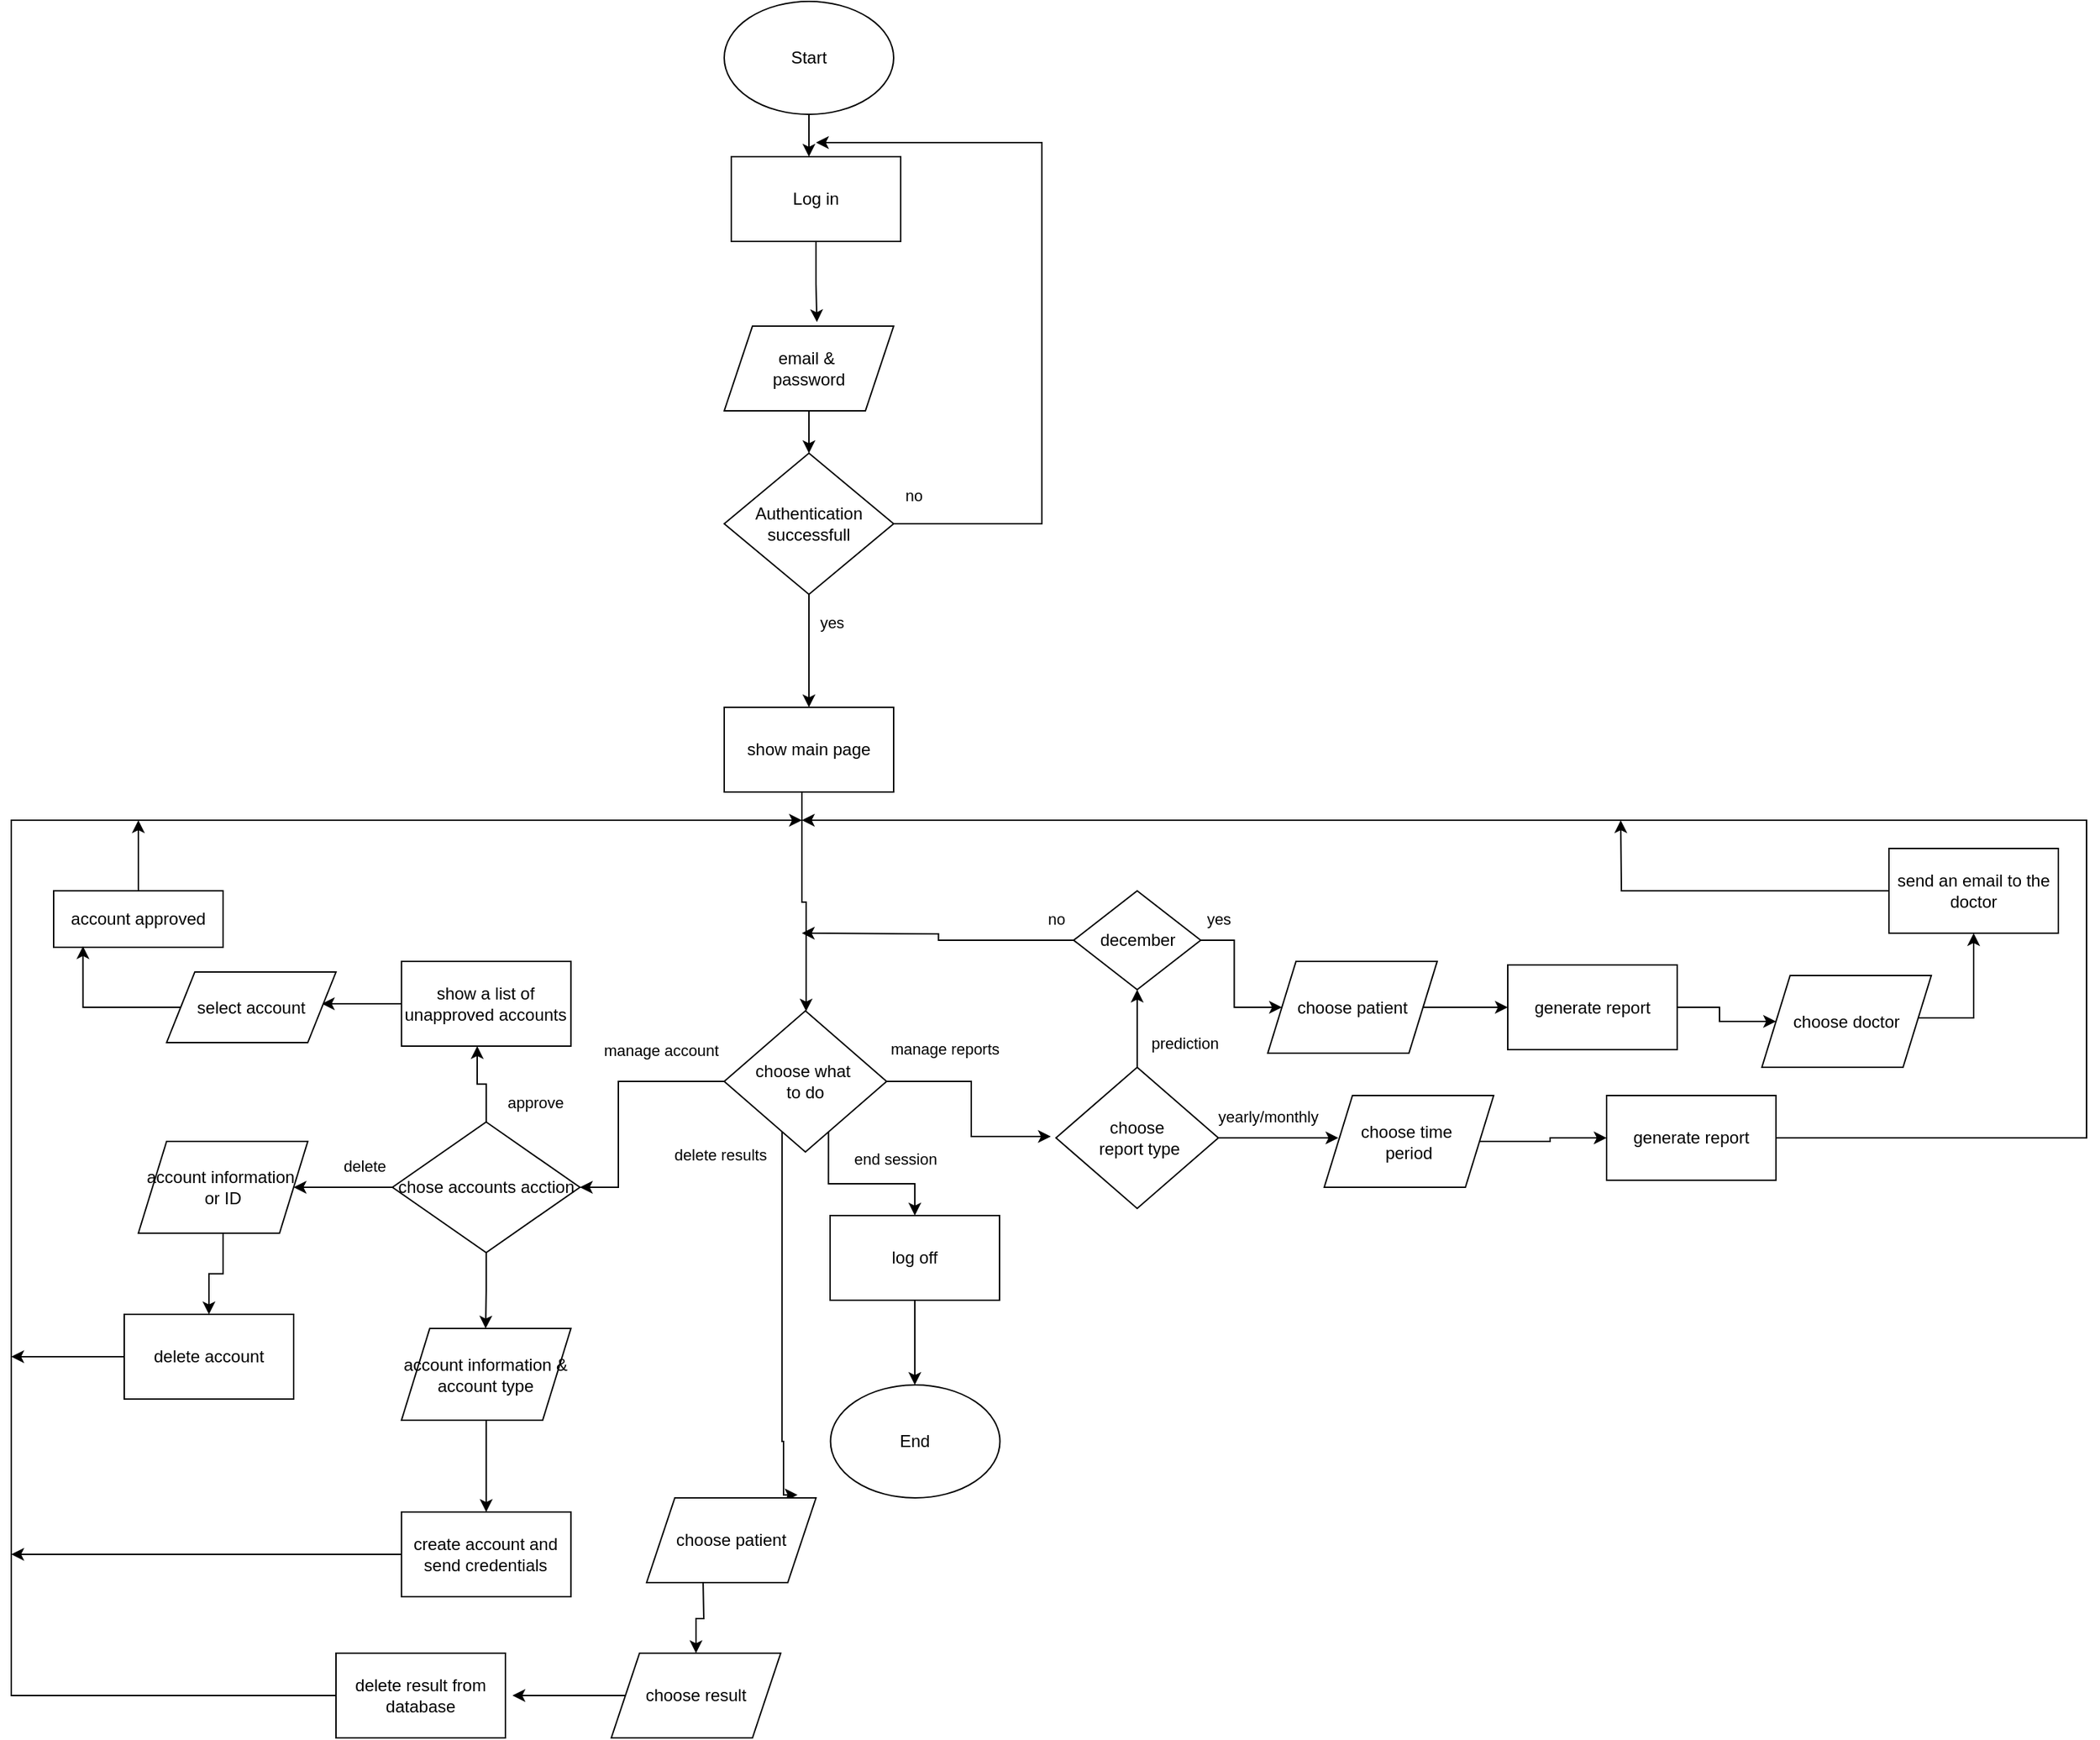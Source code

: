 <mxfile version="24.7.16">
  <diagram name="Page-1" id="bmq7K15Yt_cIyKfnH5da">
    <mxGraphModel dx="2624" dy="1080" grid="1" gridSize="10" guides="1" tooltips="1" connect="1" arrows="1" fold="1" page="1" pageScale="1" pageWidth="850" pageHeight="1100" math="0" shadow="0">
      <root>
        <mxCell id="0" />
        <mxCell id="1" parent="0" />
        <mxCell id="ia_GmnqNmGPdR_kUSbma-16" style="edgeStyle=orthogonalEdgeStyle;rounded=0;orthogonalLoop=1;jettySize=auto;html=1;entryX=0.5;entryY=0;entryDx=0;entryDy=0;" parent="1" source="ia_GmnqNmGPdR_kUSbma-9" edge="1">
          <mxGeometry relative="1" as="geometry">
            <mxPoint x="445" y="130" as="targetPoint" />
          </mxGeometry>
        </mxCell>
        <mxCell id="ia_GmnqNmGPdR_kUSbma-9" value="Start" style="ellipse;whiteSpace=wrap;html=1;" parent="1" vertex="1">
          <mxGeometry x="385" y="20" width="120" height="80" as="geometry" />
        </mxCell>
        <mxCell id="ia_GmnqNmGPdR_kUSbma-10" value="End" style="ellipse;whiteSpace=wrap;html=1;" parent="1" vertex="1">
          <mxGeometry x="460.29" y="1000" width="120" height="80" as="geometry" />
        </mxCell>
        <mxCell id="ia_GmnqNmGPdR_kUSbma-26" style="edgeStyle=orthogonalEdgeStyle;rounded=0;orthogonalLoop=1;jettySize=auto;html=1;entryX=0.547;entryY=-0.047;entryDx=0;entryDy=0;entryPerimeter=0;" parent="1" source="ia_GmnqNmGPdR_kUSbma-17" edge="1" target="ia_GmnqNmGPdR_kUSbma-33">
          <mxGeometry relative="1" as="geometry">
            <mxPoint x="630" y="280" as="targetPoint" />
          </mxGeometry>
        </mxCell>
        <mxCell id="ia_GmnqNmGPdR_kUSbma-17" value="Log in" style="rounded=0;whiteSpace=wrap;html=1;" parent="1" vertex="1">
          <mxGeometry x="390" y="130" width="120" height="60" as="geometry" />
        </mxCell>
        <mxCell id="ia_GmnqNmGPdR_kUSbma-28" style="edgeStyle=orthogonalEdgeStyle;rounded=0;orthogonalLoop=1;jettySize=auto;html=1;exitX=1;exitY=0.5;exitDx=0;exitDy=0;" parent="1" edge="1" source="ia_GmnqNmGPdR_kUSbma-27">
          <mxGeometry relative="1" as="geometry">
            <mxPoint x="450" y="120" as="targetPoint" />
            <mxPoint x="690" y="440" as="sourcePoint" />
            <Array as="points">
              <mxPoint x="610" y="390" />
              <mxPoint x="610" y="120" />
            </Array>
          </mxGeometry>
        </mxCell>
        <mxCell id="ia_GmnqNmGPdR_kUSbma-29" value="no" style="edgeLabel;html=1;align=center;verticalAlign=middle;resizable=0;points=[];" parent="ia_GmnqNmGPdR_kUSbma-28" vertex="1" connectable="0">
          <mxGeometry x="-0.896" y="3" relative="1" as="geometry">
            <mxPoint x="-14" y="-17" as="offset" />
          </mxGeometry>
        </mxCell>
        <mxCell id="DShK5e0yCFlTGnIghwUN-65" style="edgeStyle=orthogonalEdgeStyle;rounded=0;orthogonalLoop=1;jettySize=auto;html=1;" edge="1" parent="1" source="ia_GmnqNmGPdR_kUSbma-27">
          <mxGeometry relative="1" as="geometry">
            <mxPoint x="445" y="520" as="targetPoint" />
          </mxGeometry>
        </mxCell>
        <mxCell id="DShK5e0yCFlTGnIghwUN-66" value="yes" style="edgeLabel;html=1;align=center;verticalAlign=middle;resizable=0;points=[];" vertex="1" connectable="0" parent="DShK5e0yCFlTGnIghwUN-65">
          <mxGeometry x="0.125" y="2" relative="1" as="geometry">
            <mxPoint x="13" y="-25" as="offset" />
          </mxGeometry>
        </mxCell>
        <mxCell id="ia_GmnqNmGPdR_kUSbma-27" value="&lt;div&gt;Authentication&lt;/div&gt;&lt;div&gt;successfull&lt;br&gt;&lt;/div&gt;" style="rhombus;whiteSpace=wrap;html=1;" parent="1" vertex="1">
          <mxGeometry x="385" y="340" width="120" height="100" as="geometry" />
        </mxCell>
        <mxCell id="ia_GmnqNmGPdR_kUSbma-38" value="" style="edgeStyle=orthogonalEdgeStyle;rounded=0;orthogonalLoop=1;jettySize=auto;html=1;exitX=0.5;exitY=1;exitDx=0;exitDy=0;" parent="1" source="ia_GmnqNmGPdR_kUSbma-32" target="ia_GmnqNmGPdR_kUSbma-37" edge="1">
          <mxGeometry relative="1" as="geometry">
            <mxPoint x="630.059" y="690.0" as="sourcePoint" />
            <Array as="points">
              <mxPoint x="440" y="580" />
              <mxPoint x="440" y="658" />
              <mxPoint x="443" y="658" />
            </Array>
          </mxGeometry>
        </mxCell>
        <mxCell id="ia_GmnqNmGPdR_kUSbma-32" value="show main page" style="rounded=0;whiteSpace=wrap;html=1;" parent="1" vertex="1">
          <mxGeometry x="385" y="520" width="120" height="60" as="geometry" />
        </mxCell>
        <mxCell id="ia_GmnqNmGPdR_kUSbma-34" style="edgeStyle=orthogonalEdgeStyle;rounded=0;orthogonalLoop=1;jettySize=auto;html=1;entryX=0.5;entryY=0;entryDx=0;entryDy=0;" parent="1" source="ia_GmnqNmGPdR_kUSbma-33" target="ia_GmnqNmGPdR_kUSbma-27" edge="1">
          <mxGeometry relative="1" as="geometry" />
        </mxCell>
        <mxCell id="ia_GmnqNmGPdR_kUSbma-33" value="&lt;div&gt;email &amp;amp;&amp;nbsp;&lt;/div&gt;&lt;div&gt;password&lt;/div&gt;" style="shape=parallelogram;perimeter=parallelogramPerimeter;whiteSpace=wrap;html=1;fixedSize=1;" parent="1" vertex="1">
          <mxGeometry x="385" y="250" width="120" height="60" as="geometry" />
        </mxCell>
        <mxCell id="DShK5e0yCFlTGnIghwUN-68" style="edgeStyle=orthogonalEdgeStyle;rounded=0;orthogonalLoop=1;jettySize=auto;html=1;entryX=0.5;entryY=0;entryDx=0;entryDy=0;exitX=0.642;exitY=0.85;exitDx=0;exitDy=0;exitPerimeter=0;" edge="1" parent="1" source="ia_GmnqNmGPdR_kUSbma-37" target="ia_GmnqNmGPdR_kUSbma-45">
          <mxGeometry relative="1" as="geometry" />
        </mxCell>
        <mxCell id="DShK5e0yCFlTGnIghwUN-69" value="end session" style="edgeLabel;html=1;align=center;verticalAlign=middle;resizable=0;points=[];" vertex="1" connectable="0" parent="DShK5e0yCFlTGnIghwUN-68">
          <mxGeometry x="-0.144" relative="1" as="geometry">
            <mxPoint x="32" y="-18" as="offset" />
          </mxGeometry>
        </mxCell>
        <mxCell id="DShK5e0yCFlTGnIghwUN-70" style="edgeStyle=orthogonalEdgeStyle;rounded=0;orthogonalLoop=1;jettySize=auto;html=1;exitX=0.356;exitY=0.853;exitDx=0;exitDy=0;entryX=0.891;entryY=-0.035;entryDx=0;entryDy=0;exitPerimeter=0;entryPerimeter=0;" edge="1" parent="1" source="ia_GmnqNmGPdR_kUSbma-37" target="DShK5e0yCFlTGnIghwUN-77">
          <mxGeometry relative="1" as="geometry">
            <mxPoint x="270" y="860" as="targetPoint" />
            <Array as="points">
              <mxPoint x="426" y="1040" />
              <mxPoint x="427" y="1040" />
            </Array>
          </mxGeometry>
        </mxCell>
        <mxCell id="DShK5e0yCFlTGnIghwUN-74" value="delete results" style="edgeLabel;html=1;align=center;verticalAlign=middle;resizable=0;points=[];" vertex="1" connectable="0" parent="DShK5e0yCFlTGnIghwUN-70">
          <mxGeometry x="-0.081" y="-3" relative="1" as="geometry">
            <mxPoint x="-41" y="-107" as="offset" />
          </mxGeometry>
        </mxCell>
        <mxCell id="DShK5e0yCFlTGnIghwUN-71" style="edgeStyle=orthogonalEdgeStyle;rounded=0;orthogonalLoop=1;jettySize=auto;html=1;entryX=-0.032;entryY=0.49;entryDx=0;entryDy=0;entryPerimeter=0;" edge="1" parent="1" source="ia_GmnqNmGPdR_kUSbma-37" target="DShK5e0yCFlTGnIghwUN-91">
          <mxGeometry relative="1" as="geometry">
            <mxPoint x="610" y="785" as="targetPoint" />
          </mxGeometry>
        </mxCell>
        <mxCell id="DShK5e0yCFlTGnIghwUN-75" value="manage reports" style="edgeLabel;html=1;align=center;verticalAlign=middle;resizable=0;points=[];" vertex="1" connectable="0" parent="DShK5e0yCFlTGnIghwUN-71">
          <mxGeometry x="-0.312" y="2" relative="1" as="geometry">
            <mxPoint x="-13" y="-21" as="offset" />
          </mxGeometry>
        </mxCell>
        <mxCell id="DShK5e0yCFlTGnIghwUN-72" style="edgeStyle=orthogonalEdgeStyle;rounded=0;orthogonalLoop=1;jettySize=auto;html=1;entryX=1;entryY=0.5;entryDx=0;entryDy=0;" edge="1" parent="1" source="ia_GmnqNmGPdR_kUSbma-37" target="DShK5e0yCFlTGnIghwUN-83">
          <mxGeometry relative="1" as="geometry">
            <mxPoint x="270" y="785" as="targetPoint" />
            <Array as="points">
              <mxPoint x="310" y="785" />
              <mxPoint x="310" y="860" />
            </Array>
          </mxGeometry>
        </mxCell>
        <mxCell id="DShK5e0yCFlTGnIghwUN-73" value="manage account" style="edgeLabel;html=1;align=center;verticalAlign=middle;resizable=0;points=[];" vertex="1" connectable="0" parent="DShK5e0yCFlTGnIghwUN-72">
          <mxGeometry x="0.196" y="1" relative="1" as="geometry">
            <mxPoint x="29" y="-53" as="offset" />
          </mxGeometry>
        </mxCell>
        <mxCell id="ia_GmnqNmGPdR_kUSbma-37" value="&lt;div&gt;choose what&amp;nbsp;&lt;/div&gt;&lt;div&gt;to do&lt;/div&gt;" style="rhombus;whiteSpace=wrap;html=1;" parent="1" vertex="1">
          <mxGeometry x="385" y="735" width="115" height="100" as="geometry" />
        </mxCell>
        <mxCell id="ia_GmnqNmGPdR_kUSbma-46" style="edgeStyle=orthogonalEdgeStyle;rounded=0;orthogonalLoop=1;jettySize=auto;html=1;" parent="1" source="ia_GmnqNmGPdR_kUSbma-45" edge="1">
          <mxGeometry relative="1" as="geometry">
            <mxPoint x="520.0" y="1000" as="targetPoint" />
          </mxGeometry>
        </mxCell>
        <mxCell id="ia_GmnqNmGPdR_kUSbma-45" value="log off" style="rounded=0;whiteSpace=wrap;html=1;" parent="1" vertex="1">
          <mxGeometry x="460.0" y="880" width="120" height="60" as="geometry" />
        </mxCell>
        <mxCell id="DShK5e0yCFlTGnIghwUN-79" style="edgeStyle=orthogonalEdgeStyle;rounded=0;orthogonalLoop=1;jettySize=auto;html=1;" edge="1" parent="1" target="DShK5e0yCFlTGnIghwUN-78">
          <mxGeometry relative="1" as="geometry">
            <mxPoint x="370.048" y="1140" as="sourcePoint" />
          </mxGeometry>
        </mxCell>
        <mxCell id="DShK5e0yCFlTGnIghwUN-77" value="choose patient" style="shape=parallelogram;perimeter=parallelogramPerimeter;whiteSpace=wrap;html=1;fixedSize=1;" vertex="1" parent="1">
          <mxGeometry x="330" y="1080" width="120" height="60" as="geometry" />
        </mxCell>
        <mxCell id="DShK5e0yCFlTGnIghwUN-80" style="edgeStyle=orthogonalEdgeStyle;rounded=0;orthogonalLoop=1;jettySize=auto;html=1;entryX=1;entryY=0.5;entryDx=0;entryDy=0;" edge="1" parent="1" source="DShK5e0yCFlTGnIghwUN-78">
          <mxGeometry relative="1" as="geometry">
            <mxPoint x="235" y="1220" as="targetPoint" />
          </mxGeometry>
        </mxCell>
        <mxCell id="DShK5e0yCFlTGnIghwUN-78" value="choose result" style="shape=parallelogram;perimeter=parallelogramPerimeter;whiteSpace=wrap;html=1;fixedSize=1;" vertex="1" parent="1">
          <mxGeometry x="305" y="1190" width="120" height="60" as="geometry" />
        </mxCell>
        <mxCell id="DShK5e0yCFlTGnIghwUN-82" style="edgeStyle=orthogonalEdgeStyle;rounded=0;orthogonalLoop=1;jettySize=auto;html=1;exitX=0;exitY=0.5;exitDx=0;exitDy=0;" edge="1" parent="1" source="DShK5e0yCFlTGnIghwUN-81">
          <mxGeometry relative="1" as="geometry">
            <mxPoint x="440" y="600" as="targetPoint" />
            <Array as="points">
              <mxPoint x="-120" y="1220" />
              <mxPoint x="-120" y="600" />
            </Array>
          </mxGeometry>
        </mxCell>
        <mxCell id="DShK5e0yCFlTGnIghwUN-81" value="delete result from database" style="rounded=0;whiteSpace=wrap;html=1;" vertex="1" parent="1">
          <mxGeometry x="110.0" y="1190" width="120" height="60" as="geometry" />
        </mxCell>
        <mxCell id="DShK5e0yCFlTGnIghwUN-86" style="edgeStyle=orthogonalEdgeStyle;rounded=0;orthogonalLoop=1;jettySize=auto;html=1;" edge="1" parent="1" source="DShK5e0yCFlTGnIghwUN-83">
          <mxGeometry relative="1" as="geometry">
            <mxPoint x="80" y="860" as="targetPoint" />
          </mxGeometry>
        </mxCell>
        <mxCell id="DShK5e0yCFlTGnIghwUN-90" value="delete" style="edgeLabel;html=1;align=center;verticalAlign=middle;resizable=0;points=[];" vertex="1" connectable="0" parent="DShK5e0yCFlTGnIghwUN-86">
          <mxGeometry x="-0.024" y="-2" relative="1" as="geometry">
            <mxPoint x="16" y="-15" as="offset" />
          </mxGeometry>
        </mxCell>
        <mxCell id="DShK5e0yCFlTGnIghwUN-87" style="edgeStyle=orthogonalEdgeStyle;rounded=0;orthogonalLoop=1;jettySize=auto;html=1;" edge="1" parent="1" source="DShK5e0yCFlTGnIghwUN-83">
          <mxGeometry relative="1" as="geometry">
            <mxPoint x="216" y="960" as="targetPoint" />
          </mxGeometry>
        </mxCell>
        <mxCell id="DShK5e0yCFlTGnIghwUN-83" value="chose accounts acction" style="rhombus;whiteSpace=wrap;html=1;" vertex="1" parent="1">
          <mxGeometry x="150" y="813.75" width="132.77" height="92.5" as="geometry" />
        </mxCell>
        <mxCell id="DShK5e0yCFlTGnIghwUN-92" style="edgeStyle=orthogonalEdgeStyle;rounded=0;orthogonalLoop=1;jettySize=auto;html=1;" edge="1" parent="1" source="DShK5e0yCFlTGnIghwUN-91">
          <mxGeometry relative="1" as="geometry">
            <mxPoint x="677.5" y="720" as="targetPoint" />
          </mxGeometry>
        </mxCell>
        <mxCell id="DShK5e0yCFlTGnIghwUN-94" value="prediction" style="edgeLabel;html=1;align=center;verticalAlign=middle;resizable=0;points=[];" vertex="1" connectable="0" parent="DShK5e0yCFlTGnIghwUN-92">
          <mxGeometry x="-0.386" y="-2" relative="1" as="geometry">
            <mxPoint x="31" as="offset" />
          </mxGeometry>
        </mxCell>
        <mxCell id="DShK5e0yCFlTGnIghwUN-93" style="edgeStyle=orthogonalEdgeStyle;rounded=0;orthogonalLoop=1;jettySize=auto;html=1;" edge="1" parent="1" source="DShK5e0yCFlTGnIghwUN-91">
          <mxGeometry relative="1" as="geometry">
            <mxPoint x="820" y="825" as="targetPoint" />
          </mxGeometry>
        </mxCell>
        <mxCell id="DShK5e0yCFlTGnIghwUN-95" value="yearly/monthly" style="edgeLabel;html=1;align=center;verticalAlign=middle;resizable=0;points=[];" vertex="1" connectable="0" parent="DShK5e0yCFlTGnIghwUN-93">
          <mxGeometry x="-0.61" y="3" relative="1" as="geometry">
            <mxPoint x="18" y="-12" as="offset" />
          </mxGeometry>
        </mxCell>
        <mxCell id="DShK5e0yCFlTGnIghwUN-91" value="&lt;div&gt;choose&lt;/div&gt;&lt;div&gt;&amp;nbsp;report type&lt;/div&gt;" style="rhombus;whiteSpace=wrap;html=1;" vertex="1" parent="1">
          <mxGeometry x="620" y="775" width="115" height="100" as="geometry" />
        </mxCell>
        <mxCell id="DShK5e0yCFlTGnIghwUN-102" style="edgeStyle=orthogonalEdgeStyle;rounded=0;orthogonalLoop=1;jettySize=auto;html=1;" edge="1" parent="1" source="DShK5e0yCFlTGnIghwUN-97">
          <mxGeometry relative="1" as="geometry">
            <mxPoint x="440" y="600" as="targetPoint" />
            <Array as="points">
              <mxPoint x="1350" y="825" />
              <mxPoint x="1350" y="600" />
              <mxPoint x="550" y="600" />
            </Array>
          </mxGeometry>
        </mxCell>
        <mxCell id="DShK5e0yCFlTGnIghwUN-97" value="generate report" style="rounded=0;whiteSpace=wrap;html=1;" vertex="1" parent="1">
          <mxGeometry x="1010" y="795" width="120" height="60" as="geometry" />
        </mxCell>
        <mxCell id="DShK5e0yCFlTGnIghwUN-100" style="edgeStyle=orthogonalEdgeStyle;rounded=0;orthogonalLoop=1;jettySize=auto;html=1;" edge="1" parent="1" source="DShK5e0yCFlTGnIghwUN-99" target="DShK5e0yCFlTGnIghwUN-97">
          <mxGeometry relative="1" as="geometry" />
        </mxCell>
        <mxCell id="DShK5e0yCFlTGnIghwUN-99" value="&lt;div&gt;choose time&amp;nbsp;&lt;/div&gt;&lt;div&gt;period&lt;/div&gt;" style="shape=parallelogram;perimeter=parallelogramPerimeter;whiteSpace=wrap;html=1;fixedSize=1;" vertex="1" parent="1">
          <mxGeometry x="810" y="795" width="120" height="65" as="geometry" />
        </mxCell>
        <mxCell id="DShK5e0yCFlTGnIghwUN-103" style="edgeStyle=orthogonalEdgeStyle;rounded=0;orthogonalLoop=1;jettySize=auto;html=1;" edge="1" parent="1" source="DShK5e0yCFlTGnIghwUN-101">
          <mxGeometry relative="1" as="geometry">
            <mxPoint x="440" y="680" as="targetPoint" />
          </mxGeometry>
        </mxCell>
        <mxCell id="DShK5e0yCFlTGnIghwUN-104" value="no" style="edgeLabel;html=1;align=center;verticalAlign=middle;resizable=0;points=[];" vertex="1" connectable="0" parent="DShK5e0yCFlTGnIghwUN-103">
          <mxGeometry x="-0.003" y="1" relative="1" as="geometry">
            <mxPoint x="84" y="-13" as="offset" />
          </mxGeometry>
        </mxCell>
        <mxCell id="DShK5e0yCFlTGnIghwUN-107" style="edgeStyle=orthogonalEdgeStyle;rounded=0;orthogonalLoop=1;jettySize=auto;html=1;entryX=0;entryY=0.5;entryDx=0;entryDy=0;" edge="1" parent="1" source="DShK5e0yCFlTGnIghwUN-101" target="DShK5e0yCFlTGnIghwUN-106">
          <mxGeometry relative="1" as="geometry" />
        </mxCell>
        <mxCell id="DShK5e0yCFlTGnIghwUN-117" value="yes" style="edgeLabel;html=1;align=center;verticalAlign=middle;resizable=0;points=[];" vertex="1" connectable="0" parent="DShK5e0yCFlTGnIghwUN-107">
          <mxGeometry x="-0.57" y="-1" relative="1" as="geometry">
            <mxPoint x="-10" y="-16" as="offset" />
          </mxGeometry>
        </mxCell>
        <mxCell id="DShK5e0yCFlTGnIghwUN-101" value="december" style="rhombus;whiteSpace=wrap;html=1;" vertex="1" parent="1">
          <mxGeometry x="632.5" y="650" width="90" height="70" as="geometry" />
        </mxCell>
        <mxCell id="DShK5e0yCFlTGnIghwUN-109" style="edgeStyle=orthogonalEdgeStyle;rounded=0;orthogonalLoop=1;jettySize=auto;html=1;entryX=0;entryY=0.5;entryDx=0;entryDy=0;" edge="1" parent="1" source="DShK5e0yCFlTGnIghwUN-106" target="DShK5e0yCFlTGnIghwUN-108">
          <mxGeometry relative="1" as="geometry" />
        </mxCell>
        <mxCell id="DShK5e0yCFlTGnIghwUN-106" value="&lt;div&gt;choose patient&lt;br&gt;&lt;/div&gt;" style="shape=parallelogram;perimeter=parallelogramPerimeter;whiteSpace=wrap;html=1;fixedSize=1;" vertex="1" parent="1">
          <mxGeometry x="770" y="700" width="120" height="65" as="geometry" />
        </mxCell>
        <mxCell id="DShK5e0yCFlTGnIghwUN-110" style="edgeStyle=orthogonalEdgeStyle;rounded=0;orthogonalLoop=1;jettySize=auto;html=1;entryX=0;entryY=0.5;entryDx=0;entryDy=0;" edge="1" parent="1" source="DShK5e0yCFlTGnIghwUN-108" target="DShK5e0yCFlTGnIghwUN-112">
          <mxGeometry relative="1" as="geometry">
            <mxPoint x="1170" y="680" as="targetPoint" />
          </mxGeometry>
        </mxCell>
        <mxCell id="DShK5e0yCFlTGnIghwUN-108" value="generate report" style="rounded=0;whiteSpace=wrap;html=1;" vertex="1" parent="1">
          <mxGeometry x="940" y="702.5" width="120" height="60" as="geometry" />
        </mxCell>
        <mxCell id="DShK5e0yCFlTGnIghwUN-116" style="edgeStyle=orthogonalEdgeStyle;rounded=0;orthogonalLoop=1;jettySize=auto;html=1;entryX=0.5;entryY=1;entryDx=0;entryDy=0;exitX=1;exitY=0.5;exitDx=0;exitDy=0;" edge="1" parent="1" source="DShK5e0yCFlTGnIghwUN-112" target="DShK5e0yCFlTGnIghwUN-114">
          <mxGeometry relative="1" as="geometry">
            <mxPoint x="1290" y="690" as="targetPoint" />
            <Array as="points">
              <mxPoint x="1230" y="740" />
              <mxPoint x="1270" y="740" />
            </Array>
          </mxGeometry>
        </mxCell>
        <mxCell id="DShK5e0yCFlTGnIghwUN-112" value="&lt;div&gt;choose doctor&lt;br&gt;&lt;/div&gt;" style="shape=parallelogram;perimeter=parallelogramPerimeter;whiteSpace=wrap;html=1;fixedSize=1;" vertex="1" parent="1">
          <mxGeometry x="1120" y="710" width="120" height="65" as="geometry" />
        </mxCell>
        <mxCell id="DShK5e0yCFlTGnIghwUN-115" style="edgeStyle=orthogonalEdgeStyle;rounded=0;orthogonalLoop=1;jettySize=auto;html=1;" edge="1" parent="1" source="DShK5e0yCFlTGnIghwUN-114">
          <mxGeometry relative="1" as="geometry">
            <mxPoint x="1020" y="600" as="targetPoint" />
          </mxGeometry>
        </mxCell>
        <mxCell id="DShK5e0yCFlTGnIghwUN-114" value="send an email to the doctor" style="rounded=0;whiteSpace=wrap;html=1;" vertex="1" parent="1">
          <mxGeometry x="1210" y="620" width="120" height="60" as="geometry" />
        </mxCell>
        <mxCell id="DShK5e0yCFlTGnIghwUN-122" style="edgeStyle=orthogonalEdgeStyle;rounded=0;orthogonalLoop=1;jettySize=auto;html=1;" edge="1" parent="1" source="DShK5e0yCFlTGnIghwUN-119" target="DShK5e0yCFlTGnIghwUN-121">
          <mxGeometry relative="1" as="geometry" />
        </mxCell>
        <mxCell id="DShK5e0yCFlTGnIghwUN-119" value="account information &amp;amp; account type" style="shape=parallelogram;perimeter=parallelogramPerimeter;whiteSpace=wrap;html=1;fixedSize=1;" vertex="1" parent="1">
          <mxGeometry x="156.39" y="960" width="120" height="65" as="geometry" />
        </mxCell>
        <mxCell id="DShK5e0yCFlTGnIghwUN-123" style="edgeStyle=orthogonalEdgeStyle;rounded=0;orthogonalLoop=1;jettySize=auto;html=1;" edge="1" parent="1" source="DShK5e0yCFlTGnIghwUN-121">
          <mxGeometry relative="1" as="geometry">
            <mxPoint x="-120" y="1120" as="targetPoint" />
          </mxGeometry>
        </mxCell>
        <mxCell id="DShK5e0yCFlTGnIghwUN-121" value="create account and send credentials" style="rounded=0;whiteSpace=wrap;html=1;" vertex="1" parent="1">
          <mxGeometry x="156.39" y="1090" width="120" height="60" as="geometry" />
        </mxCell>
        <mxCell id="DShK5e0yCFlTGnIghwUN-126" style="edgeStyle=orthogonalEdgeStyle;rounded=0;orthogonalLoop=1;jettySize=auto;html=1;" edge="1" parent="1" source="DShK5e0yCFlTGnIghwUN-124" target="DShK5e0yCFlTGnIghwUN-125">
          <mxGeometry relative="1" as="geometry" />
        </mxCell>
        <mxCell id="DShK5e0yCFlTGnIghwUN-124" value="&lt;div&gt;account information&amp;nbsp;&lt;/div&gt;&lt;div&gt;or ID&lt;/div&gt;" style="shape=parallelogram;perimeter=parallelogramPerimeter;whiteSpace=wrap;html=1;fixedSize=1;" vertex="1" parent="1">
          <mxGeometry x="-30" y="827.5" width="120" height="65" as="geometry" />
        </mxCell>
        <mxCell id="DShK5e0yCFlTGnIghwUN-127" style="edgeStyle=orthogonalEdgeStyle;rounded=0;orthogonalLoop=1;jettySize=auto;html=1;" edge="1" parent="1" source="DShK5e0yCFlTGnIghwUN-125">
          <mxGeometry relative="1" as="geometry">
            <mxPoint x="-120" y="980" as="targetPoint" />
          </mxGeometry>
        </mxCell>
        <mxCell id="DShK5e0yCFlTGnIghwUN-125" value="delete account" style="rounded=0;whiteSpace=wrap;html=1;" vertex="1" parent="1">
          <mxGeometry x="-40.0" y="950" width="120" height="60" as="geometry" />
        </mxCell>
        <mxCell id="DShK5e0yCFlTGnIghwUN-132" style="edgeStyle=orthogonalEdgeStyle;rounded=0;orthogonalLoop=1;jettySize=auto;html=1;" edge="1" parent="1" source="DShK5e0yCFlTGnIghwUN-128">
          <mxGeometry relative="1" as="geometry">
            <mxPoint x="100" y="730" as="targetPoint" />
          </mxGeometry>
        </mxCell>
        <mxCell id="DShK5e0yCFlTGnIghwUN-128" value="show a list of unapproved accounts " style="rounded=0;whiteSpace=wrap;html=1;" vertex="1" parent="1">
          <mxGeometry x="156.39" y="700" width="120" height="60" as="geometry" />
        </mxCell>
        <mxCell id="DShK5e0yCFlTGnIghwUN-130" style="edgeStyle=orthogonalEdgeStyle;rounded=0;orthogonalLoop=1;jettySize=auto;html=1;entryX=0.447;entryY=1;entryDx=0;entryDy=0;entryPerimeter=0;" edge="1" parent="1" source="DShK5e0yCFlTGnIghwUN-83" target="DShK5e0yCFlTGnIghwUN-128">
          <mxGeometry relative="1" as="geometry" />
        </mxCell>
        <mxCell id="DShK5e0yCFlTGnIghwUN-131" value="approve" style="edgeLabel;html=1;align=center;verticalAlign=middle;resizable=0;points=[];" vertex="1" connectable="0" parent="DShK5e0yCFlTGnIghwUN-130">
          <mxGeometry x="-0.325" y="-5" relative="1" as="geometry">
            <mxPoint x="29" y="6" as="offset" />
          </mxGeometry>
        </mxCell>
        <mxCell id="DShK5e0yCFlTGnIghwUN-133" value="select account" style="shape=parallelogram;perimeter=parallelogramPerimeter;whiteSpace=wrap;html=1;fixedSize=1;" vertex="1" parent="1">
          <mxGeometry x="-10" y="707.5" width="120" height="50" as="geometry" />
        </mxCell>
        <mxCell id="DShK5e0yCFlTGnIghwUN-136" style="edgeStyle=orthogonalEdgeStyle;rounded=0;orthogonalLoop=1;jettySize=auto;html=1;" edge="1" parent="1" source="DShK5e0yCFlTGnIghwUN-134">
          <mxGeometry relative="1" as="geometry">
            <mxPoint x="-30" y="600" as="targetPoint" />
          </mxGeometry>
        </mxCell>
        <mxCell id="DShK5e0yCFlTGnIghwUN-134" value="account approved" style="rounded=0;whiteSpace=wrap;html=1;" vertex="1" parent="1">
          <mxGeometry x="-90" y="650" width="120" height="40" as="geometry" />
        </mxCell>
        <mxCell id="DShK5e0yCFlTGnIghwUN-135" style="edgeStyle=orthogonalEdgeStyle;rounded=0;orthogonalLoop=1;jettySize=auto;html=1;entryX=0.173;entryY=0.981;entryDx=0;entryDy=0;entryPerimeter=0;" edge="1" parent="1" source="DShK5e0yCFlTGnIghwUN-133" target="DShK5e0yCFlTGnIghwUN-134">
          <mxGeometry relative="1" as="geometry">
            <Array as="points">
              <mxPoint x="-69" y="732" />
            </Array>
          </mxGeometry>
        </mxCell>
      </root>
    </mxGraphModel>
  </diagram>
</mxfile>
